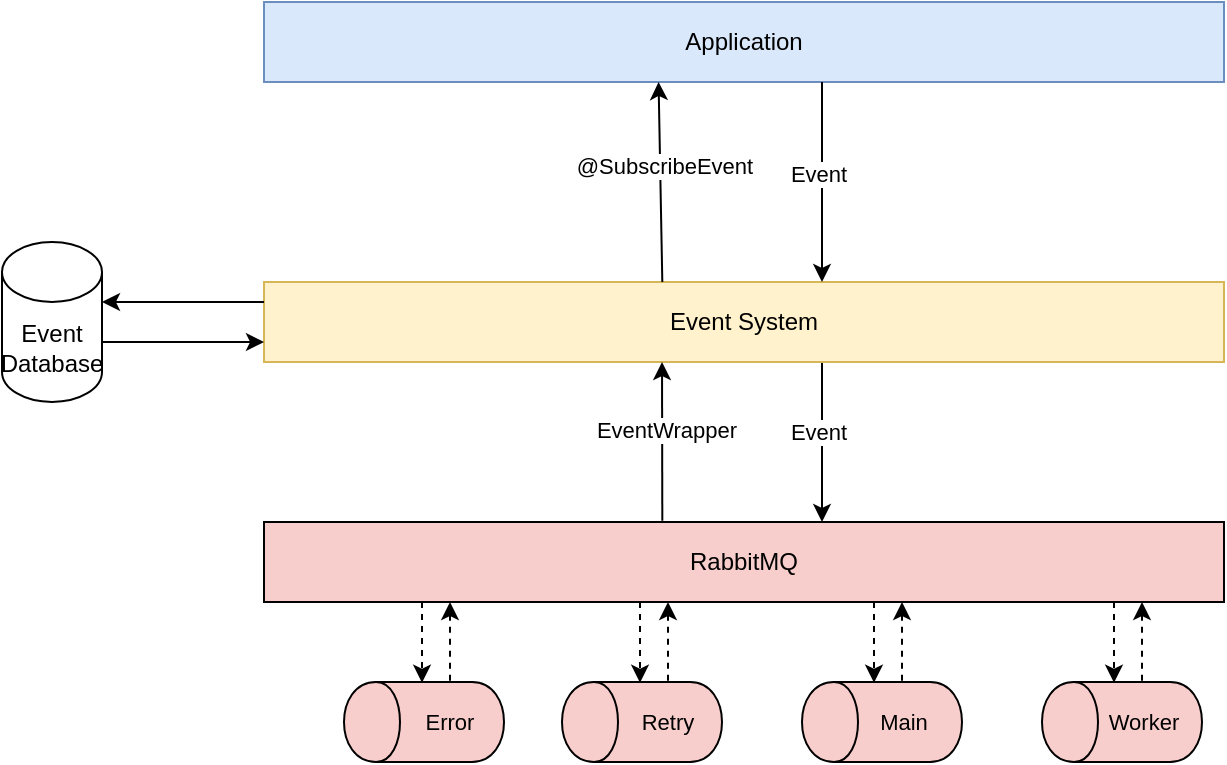 <mxfile version="22.1.22" type="embed">
  <diagram name="Page-1" id="q8_gmVh9YmW7wcfM8rZv">
    <mxGraphModel dx="157" dy="754" grid="1" gridSize="10" guides="1" tooltips="1" connect="1" arrows="1" fold="1" page="1" pageScale="1" pageWidth="827" pageHeight="1169" math="0" shadow="0">
      <root>
        <mxCell id="0" />
        <mxCell id="1" parent="0" />
        <mxCell id="4" style="edgeStyle=orthogonalEdgeStyle;rounded=0;orthogonalLoop=1;jettySize=auto;html=1;exitX=0.75;exitY=1;exitDx=0;exitDy=0;entryX=0.75;entryY=0;entryDx=0;entryDy=0;" parent="1" edge="1">
          <mxGeometry relative="1" as="geometry">
            <mxPoint x="1280.0" y="380" as="sourcePoint" />
            <mxPoint x="1280" y="460" as="targetPoint" />
          </mxGeometry>
        </mxCell>
        <mxCell id="8" value="Event" style="edgeLabel;html=1;align=center;verticalAlign=middle;resizable=0;points=[];labelBackgroundColor=default;" parent="4" vertex="1" connectable="0">
          <mxGeometry x="-0.121" y="-2" relative="1" as="geometry">
            <mxPoint as="offset" />
          </mxGeometry>
        </mxCell>
        <mxCell id="c7CzLKt1Zic2BLSoH0fa-14" value="&lt;span&gt;Event System&lt;/span&gt;" style="whiteSpace=wrap;html=1;strokeColor=#d6b656;fontSize=12;align=center;fillColor=#fff2cc;strokeWidth=1;" parent="1" vertex="1">
          <mxGeometry x="1001" y="340" width="480" height="40" as="geometry" />
        </mxCell>
        <mxCell id="2" value="&lt;span&gt;Application&lt;/span&gt;" style="whiteSpace=wrap;html=1;strokeColor=#6c8ebf;fontSize=12;align=center;fillColor=#dae8fc;strokeWidth=1;" parent="1" vertex="1">
          <mxGeometry x="1001" y="200" width="480" height="40" as="geometry" />
        </mxCell>
        <mxCell id="3" value="" style="endArrow=classic;html=1;rounded=0;entryX=0.75;entryY=0;entryDx=0;entryDy=0;exitX=0.75;exitY=1;exitDx=0;exitDy=0;" parent="1" edge="1">
          <mxGeometry width="50" height="50" relative="1" as="geometry">
            <mxPoint x="1280.0" y="240" as="sourcePoint" />
            <mxPoint x="1280" y="340" as="targetPoint" />
          </mxGeometry>
        </mxCell>
        <mxCell id="6" value="Event" style="edgeLabel;html=1;align=center;verticalAlign=middle;resizable=0;points=[];labelBackgroundColor=default;" parent="3" vertex="1" connectable="0">
          <mxGeometry x="-0.076" y="-2" relative="1" as="geometry">
            <mxPoint as="offset" />
          </mxGeometry>
        </mxCell>
        <mxCell id="5" value="" style="endArrow=classic;html=1;rounded=0;entryX=0.683;entryY=1.017;entryDx=0;entryDy=0;entryPerimeter=0;" parent="1" edge="1">
          <mxGeometry width="50" height="50" relative="1" as="geometry">
            <mxPoint x="1200.16" y="459.32" as="sourcePoint" />
            <mxPoint x="1200.0" y="380.0" as="targetPoint" />
          </mxGeometry>
        </mxCell>
        <mxCell id="9" value="EventWrapper" style="edgeLabel;html=1;align=center;verticalAlign=middle;resizable=0;points=[];labelBackgroundColor=default;" parent="5" vertex="1" connectable="0">
          <mxGeometry x="0.165" y="-2" relative="1" as="geometry">
            <mxPoint as="offset" />
          </mxGeometry>
        </mxCell>
        <mxCell id="10" value="" style="endArrow=classic;html=1;rounded=0;entryX=0.411;entryY=1;entryDx=0;entryDy=0;entryPerimeter=0;" parent="1" target="2" edge="1">
          <mxGeometry width="50" height="50" relative="1" as="geometry">
            <mxPoint x="1200.16" y="340" as="sourcePoint" />
            <mxPoint x="1200.0" y="260.68" as="targetPoint" />
          </mxGeometry>
        </mxCell>
        <mxCell id="11" value="@SubscribeEvent" style="edgeLabel;html=1;align=center;verticalAlign=middle;resizable=0;points=[];labelBackgroundColor=default;" parent="10" vertex="1" connectable="0">
          <mxGeometry x="0.165" y="-2" relative="1" as="geometry">
            <mxPoint as="offset" />
          </mxGeometry>
        </mxCell>
        <mxCell id="14" style="edgeStyle=orthogonalEdgeStyle;rounded=0;orthogonalLoop=1;jettySize=auto;html=1;" parent="1" edge="1">
          <mxGeometry relative="1" as="geometry">
            <mxPoint x="920" y="370" as="sourcePoint" />
            <mxPoint x="1001.0" y="370" as="targetPoint" />
          </mxGeometry>
        </mxCell>
        <mxCell id="12" value="Event Database" style="shape=cylinder3;whiteSpace=wrap;html=1;boundedLbl=1;backgroundOutline=1;size=15;" parent="1" vertex="1">
          <mxGeometry x="870" y="320" width="50" height="80" as="geometry" />
        </mxCell>
        <mxCell id="13" style="edgeStyle=orthogonalEdgeStyle;rounded=0;orthogonalLoop=1;jettySize=auto;html=1;entryX=1;entryY=0.5;entryDx=0;entryDy=0;entryPerimeter=0;" parent="1" edge="1">
          <mxGeometry relative="1" as="geometry">
            <mxPoint x="1001.0" y="350" as="sourcePoint" />
            <mxPoint x="920" y="350" as="targetPoint" />
          </mxGeometry>
        </mxCell>
        <mxCell id="15" value="&lt;span&gt;RabbitMQ&lt;/span&gt;" style="whiteSpace=wrap;html=1;strokeColor=#000000;fontSize=12;fontColor=#000000;align=center;fillColor=#f8cecc;strokeWidth=1;" vertex="1" parent="1">
          <mxGeometry x="1001" y="460" width="480" height="40" as="geometry" />
        </mxCell>
        <mxCell id="16" value="" style="shape=cylinder;whiteSpace=wrap;html=1;strokeColor=#000000;strokeWidth=1;fontFamily=Helvetica;fontSize=12;fontColor=#000000;align=center;rotation=-90;fillColor=#f8cecc;" vertex="1" parent="1">
          <mxGeometry x="1061" y="520" width="40" height="80" as="geometry" />
        </mxCell>
        <mxCell id="17" value="" style="shape=cylinder;whiteSpace=wrap;html=1;strokeColor=#000000;strokeWidth=1;fontFamily=Helvetica;fontSize=12;fontColor=#000000;align=center;rotation=-90;fillColor=#f8cecc;" vertex="1" parent="1">
          <mxGeometry x="1290" y="520" width="40" height="80" as="geometry" />
        </mxCell>
        <mxCell id="18" value="Error" style="text;html=1;strokeColor=none;fillColor=none;align=center;verticalAlign=middle;whiteSpace=wrap;rounded=1;fontFamily=Helvetica;fontSize=11;fontColor=#000000;strokeWidth=2;" vertex="1" parent="1">
          <mxGeometry x="1074" y="550" width="40" height="20" as="geometry" />
        </mxCell>
        <mxCell id="19" value="Main" style="text;html=1;strokeColor=none;fillColor=none;align=center;verticalAlign=middle;whiteSpace=wrap;rounded=1;fontFamily=Helvetica;fontSize=11;fontColor=#000000;strokeWidth=2;" vertex="1" parent="1">
          <mxGeometry x="1301" y="550" width="40" height="20" as="geometry" />
        </mxCell>
        <mxCell id="20" style="rounded=0;html=1;startArrow=none;startFill=0;endArrow=classic;jettySize=auto;orthogonalLoop=1;strokeColor=#000000;fontSize=12;fontColor=#000000;entryX=0.188;entryY=0;entryPerimeter=0;dashed=1;" edge="1" parent="1">
          <mxGeometry relative="1" as="geometry">
            <mxPoint x="1080" y="500" as="sourcePoint" />
            <mxPoint x="1080" y="540.333" as="targetPoint" />
            <Array as="points">
              <mxPoint x="1080" y="520" />
            </Array>
          </mxGeometry>
        </mxCell>
        <mxCell id="21" style="rounded=0;html=1;startArrow=classic;startFill=1;endArrow=none;jettySize=auto;orthogonalLoop=1;strokeColor=#000000;fontSize=12;fontColor=#000000;entryX=0.217;entryY=0.008;entryPerimeter=0;endFill=0;dashed=1;" edge="1" parent="1">
          <mxGeometry relative="1" as="geometry">
            <mxPoint x="1094" y="500" as="sourcePoint" />
            <mxPoint x="1094" y="540.333" as="targetPoint" />
          </mxGeometry>
        </mxCell>
        <mxCell id="22" style="rounded=0;html=1;startArrow=none;startFill=0;endArrow=classic;jettySize=auto;orthogonalLoop=1;strokeColor=#000000;fontSize=12;fontColor=#000000;entryX=0.188;entryY=0;entryPerimeter=0;dashed=1;" edge="1" parent="1">
          <mxGeometry relative="1" as="geometry">
            <mxPoint x="1306" y="500" as="sourcePoint" />
            <mxPoint x="1306" y="540.333" as="targetPoint" />
          </mxGeometry>
        </mxCell>
        <mxCell id="23" style="rounded=0;html=1;startArrow=classic;startFill=1;endArrow=none;jettySize=auto;orthogonalLoop=1;strokeColor=#000000;fontSize=12;fontColor=#000000;entryX=0.217;entryY=0.008;entryPerimeter=0;endFill=0;dashed=1;" edge="1" parent="1">
          <mxGeometry relative="1" as="geometry">
            <mxPoint x="1320" y="500" as="sourcePoint" />
            <mxPoint x="1320" y="540.333" as="targetPoint" />
          </mxGeometry>
        </mxCell>
        <mxCell id="24" value="" style="shape=cylinder;whiteSpace=wrap;html=1;strokeColor=#000000;strokeWidth=1;fontFamily=Helvetica;fontSize=12;fontColor=#000000;align=center;rotation=-90;fillColor=#f8cecc;" vertex="1" parent="1">
          <mxGeometry x="1170" y="520" width="40" height="80" as="geometry" />
        </mxCell>
        <mxCell id="25" value="Retry" style="text;html=1;strokeColor=none;fillColor=none;align=center;verticalAlign=middle;whiteSpace=wrap;rounded=1;fontFamily=Helvetica;fontSize=11;fontColor=#000000;strokeWidth=2;" vertex="1" parent="1">
          <mxGeometry x="1183" y="550" width="40" height="20" as="geometry" />
        </mxCell>
        <mxCell id="26" style="rounded=0;html=1;startArrow=none;startFill=0;endArrow=classic;jettySize=auto;orthogonalLoop=1;strokeColor=#000000;fontSize=12;fontColor=#000000;entryX=0.188;entryY=0;entryPerimeter=0;dashed=1;" edge="1" parent="1">
          <mxGeometry relative="1" as="geometry">
            <mxPoint x="1189" y="500" as="sourcePoint" />
            <mxPoint x="1189" y="540.333" as="targetPoint" />
            <Array as="points">
              <mxPoint x="1189" y="520" />
            </Array>
          </mxGeometry>
        </mxCell>
        <mxCell id="27" style="rounded=0;html=1;startArrow=classic;startFill=1;endArrow=none;jettySize=auto;orthogonalLoop=1;strokeColor=#000000;fontSize=12;fontColor=#000000;entryX=0.217;entryY=0.008;entryPerimeter=0;endFill=0;dashed=1;" edge="1" parent="1">
          <mxGeometry relative="1" as="geometry">
            <mxPoint x="1203" y="500" as="sourcePoint" />
            <mxPoint x="1203" y="540.333" as="targetPoint" />
          </mxGeometry>
        </mxCell>
        <mxCell id="28" value="" style="shape=cylinder;whiteSpace=wrap;html=1;strokeColor=#000000;strokeWidth=1;fontFamily=Helvetica;fontSize=12;fontColor=#000000;align=center;rotation=-90;fillColor=#f8cecc;" vertex="1" parent="1">
          <mxGeometry x="1410" y="520" width="40" height="80" as="geometry" />
        </mxCell>
        <mxCell id="29" value="Worker" style="text;html=1;strokeColor=none;fillColor=none;align=center;verticalAlign=middle;whiteSpace=wrap;rounded=1;fontFamily=Helvetica;fontSize=11;fontColor=#000000;strokeWidth=2;" vertex="1" parent="1">
          <mxGeometry x="1421" y="550" width="40" height="20" as="geometry" />
        </mxCell>
        <mxCell id="30" style="rounded=0;html=1;startArrow=none;startFill=0;endArrow=classic;jettySize=auto;orthogonalLoop=1;strokeColor=#000000;fontSize=12;fontColor=#000000;entryX=0.188;entryY=0;entryPerimeter=0;dashed=1;" edge="1" parent="1">
          <mxGeometry relative="1" as="geometry">
            <mxPoint x="1426" y="500" as="sourcePoint" />
            <mxPoint x="1426" y="540.333" as="targetPoint" />
          </mxGeometry>
        </mxCell>
        <mxCell id="31" style="rounded=0;html=1;startArrow=classic;startFill=1;endArrow=none;jettySize=auto;orthogonalLoop=1;strokeColor=#000000;fontSize=12;fontColor=#000000;entryX=0.217;entryY=0.008;entryPerimeter=0;endFill=0;dashed=1;" edge="1" parent="1">
          <mxGeometry relative="1" as="geometry">
            <mxPoint x="1440" y="500" as="sourcePoint" />
            <mxPoint x="1440" y="540.333" as="targetPoint" />
          </mxGeometry>
        </mxCell>
      </root>
    </mxGraphModel>
  </diagram>
</mxfile>
